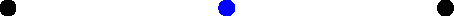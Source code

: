 size(8cm,0);

pair A,B,C;
A=(0,0);B=(1,0);C=(2,0);
draw(A,8bp+black);
draw(B,8bp+blue);
draw(C,linewidth(8bp));
